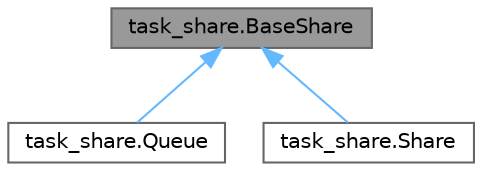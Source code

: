 digraph "task_share.BaseShare"
{
 // LATEX_PDF_SIZE
  bgcolor="transparent";
  edge [fontname=Helvetica,fontsize=10,labelfontname=Helvetica,labelfontsize=10];
  node [fontname=Helvetica,fontsize=10,shape=box,height=0.2,width=0.4];
  Node1 [id="Node000001",label="task_share.BaseShare",height=0.2,width=0.4,color="gray40", fillcolor="grey60", style="filled", fontcolor="black",tooltip="Base class for queues and shares which exchange data between tasks."];
  Node1 -> Node2 [id="edge1_Node000001_Node000002",dir="back",color="steelblue1",style="solid",tooltip=" "];
  Node2 [id="Node000002",label="task_share.Queue",height=0.2,width=0.4,color="gray40", fillcolor="white", style="filled",URL="$classtask__share_1_1_queue.html",tooltip="A queue which is used to transfer data from one task to another."];
  Node1 -> Node3 [id="edge2_Node000001_Node000003",dir="back",color="steelblue1",style="solid",tooltip=" "];
  Node3 [id="Node000003",label="task_share.Share",height=0.2,width=0.4,color="gray40", fillcolor="white", style="filled",URL="$classtask__share_1_1_share.html",tooltip="An item which holds data to be shared between tasks."];
}
